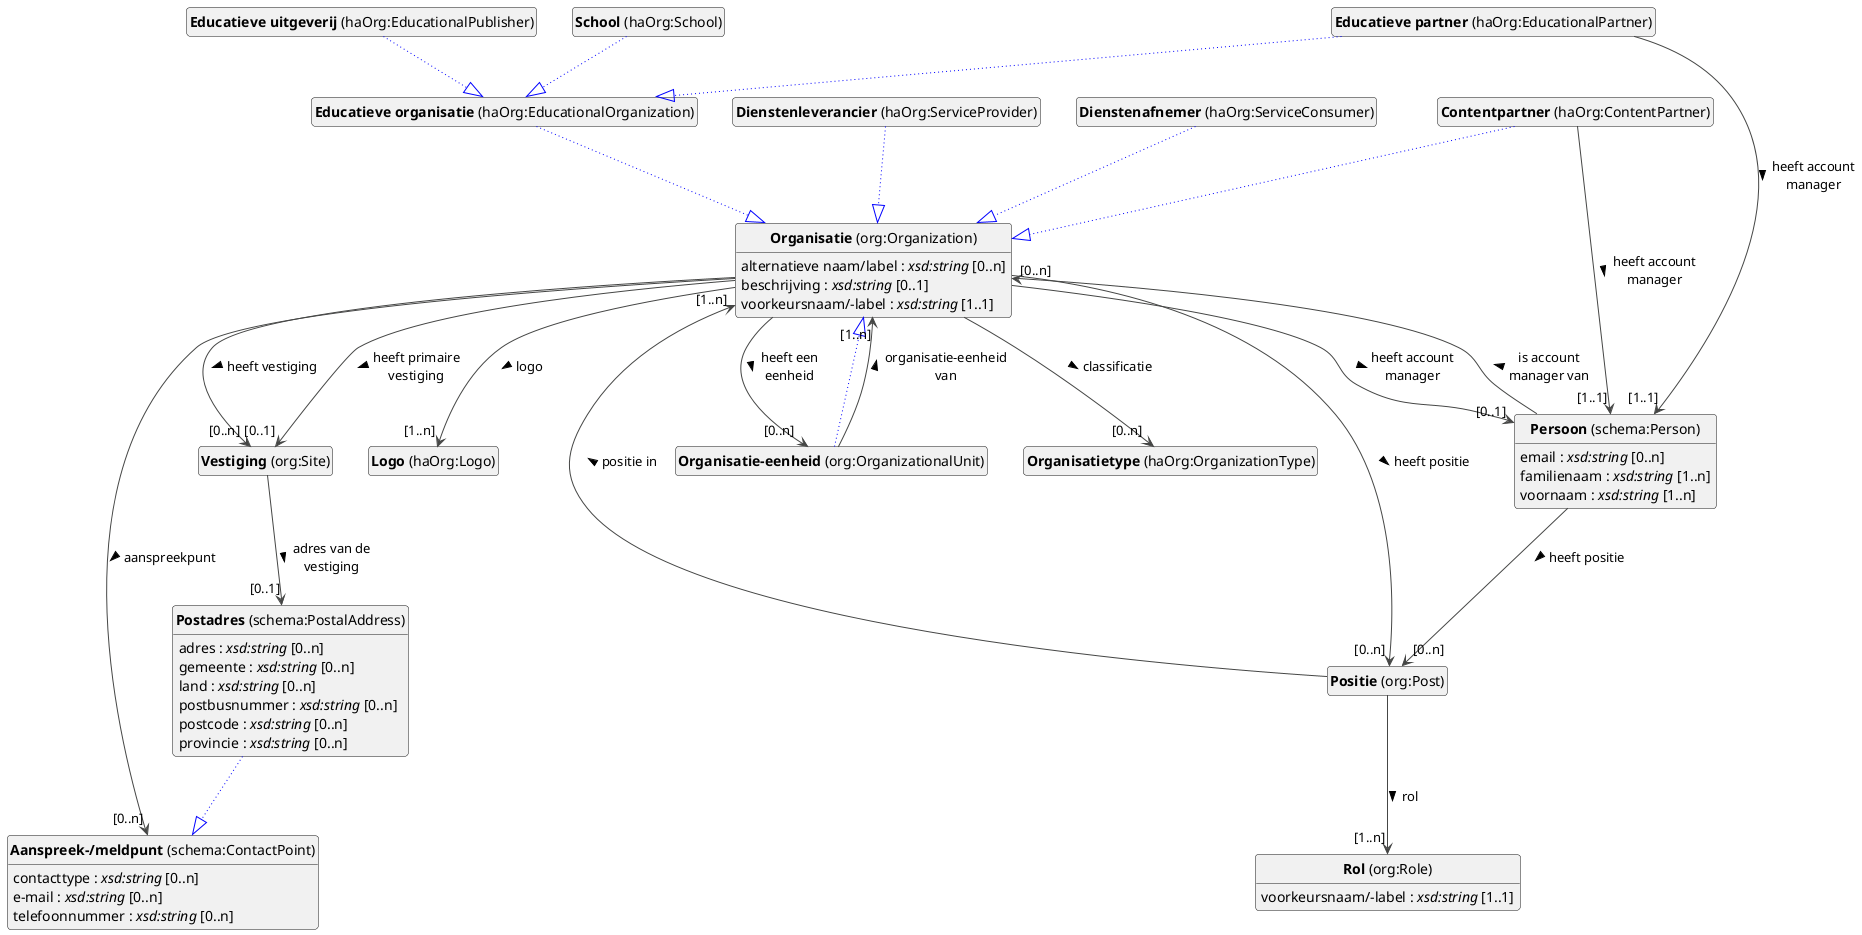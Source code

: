 @startuml
!theme vibrant
skinparam classFontSize 14
!define LIGHTORANGE
skinparam componentStyle uml2
skinparam wrapMessageWidth 100
' skinparam ArrowColor #Maroon
' Remove shadows
skinparam shadowing false
'skinparam linetype polyline
skinparam ArrowMessageAlignment left


class "<b>Organisatie</b> (org:Organization)" as org_Organization [[#org%3AOrganization]]
class "<b>Organisatie-eenheid</b> (org:OrganizationalUnit)" as org_OrganizationalUnit [[#org%3AOrganizationalUnit]]
class "<b>Contentpartner</b> (haOrg:ContentPartner)" as haOrg_ContentPartner [[#haOrg%3AContentPartner]]
class "<b>Dienstenleverancier</b> (haOrg:ServiceProvider)" as haOrg_ServiceProvider [[#haOrg%3AServiceProvider]]
class "<b>Dienstenafnemer</b> (haOrg:ServiceConsumer)" as haOrg_ServiceConsumer [[#haOrg%3AServiceConsumer]]
class "<b>Educatieve organisatie</b> (haOrg:EducationalOrganization)" as haOrg_EducationalOrganization [[#haOrg%3AEducationalOrganization]]
class "<b>Educatieve partner</b> (haOrg:EducationalPartner)" as haOrg_EducationalPartner [[#haOrg%3AEducationalPartner]]
class "<b>Educatieve uitgeverij</b> (haOrg:EducationalPublisher)" as haOrg_EducationalPublisher [[#haOrg%3AEducationalPublisher]]
class "<b>School</b> (haOrg:School)" as haOrg_School [[#haOrg%3ASchool]]
class "<b>Vestiging</b> (org:Site)" as org_Site [[#org%3ASite]]
class "<b>Positie</b> (org:Post)" as org_Post [[#org%3APost]]
class "<b>Rol</b> (org:Role)" as org_Role [[#org%3ARole]]
class "<b>Persoon</b> (schema:Person)" as schema_Person [[#schema%3APerson]]
class "<b>Postadres</b> (schema:PostalAddress)" as schema_PostalAddress [[#schema%3APostalAddress]]
class "<b>Aanspreek-/meldpunt</b> (schema:ContactPoint)" as schema_ContactPoint [[#schema%3AContactPoint]]
class "<b>Logo</b> (haOrg:Logo)" as haOrg_Logo [[#haOrg%3ALogo]]
class "<b>Organisatietype</b> (haOrg:OrganizationType)" as haOrg_OrganizationType [[#haOrg%3AOrganizationType]]



org_Organization --> "[0..n]" schema_ContactPoint : aanspreekpunt >
org_Organization : alternatieve naam/label : <i>xsd:string</i> [0..n]

org_Organization : beschrijving : <i>xsd:string</i> [0..1]


org_Organization --> "[0..n]" haOrg_OrganizationType : classificatie >

org_Organization --> "[0..1]" schema_Person : heeft account manager >

org_Organization --> "[0..n]" org_OrganizationalUnit : heeft een eenheid >

org_Organization --> "[0..n]" org_Post : heeft positie >

org_Organization --> "[0..1]" org_Site : heeft primaire vestiging >

org_Organization --> "[0..n]" org_Site : heeft vestiging >


org_Organization --> "[1..n]" haOrg_Logo : logo >
org_Organization : voorkeursnaam/-label : <i>xsd:string</i> [1..1]


org_OrganizationalUnit --|> org_Organization #blue;line.dotted;text:blue


org_OrganizationalUnit --> "[1..n]" org_Organization : organisatie-eenheid van >

haOrg_ContentPartner --|> org_Organization #blue;line.dotted;text:blue


haOrg_ContentPartner --> "[1..1]" schema_Person : heeft account manager >

haOrg_ServiceProvider --|> org_Organization #blue;line.dotted;text:blue


haOrg_ServiceConsumer --|> org_Organization #blue;line.dotted;text:blue


haOrg_EducationalOrganization --|> org_Organization #blue;line.dotted;text:blue


haOrg_EducationalPartner --|> haOrg_EducationalOrganization #blue;line.dotted;text:blue


haOrg_EducationalPartner --> "[1..1]" schema_Person : heeft account manager >

haOrg_EducationalPublisher --|> haOrg_EducationalOrganization #blue;line.dotted;text:blue


haOrg_School --|> haOrg_EducationalOrganization #blue;line.dotted;text:blue




org_Site --> "[0..1]" schema_PostalAddress : adres van de vestiging >



org_Post --> "[1..n]" org_Organization : positie in >

org_Post --> "[1..n]" org_Role : rol >


org_Role : voorkeursnaam/-label : <i>xsd:string</i> [1..1]



schema_Person : email : <i>xsd:string</i> [0..n]

schema_Person : familienaam : <i>xsd:string</i> [1..n]


schema_Person --> "[0..n]" org_Post : heeft positie >

schema_Person --> "[0..n]" org_Organization : is account manager van >
schema_Person : voornaam : <i>xsd:string</i> [1..n]


schema_PostalAddress --|> schema_ContactPoint #blue;line.dotted;text:blue

schema_PostalAddress : adres : <i>xsd:string</i> [0..n]

schema_PostalAddress : gemeente : <i>xsd:string</i> [0..n]

schema_PostalAddress : land : <i>xsd:string</i> [0..n]

schema_PostalAddress : postbusnummer : <i>xsd:string</i> [0..n]

schema_PostalAddress : postcode : <i>xsd:string</i> [0..n]

schema_PostalAddress : provincie : <i>xsd:string</i> [0..n]



schema_ContactPoint : contacttype : <i>xsd:string</i> [0..n]

schema_ContactPoint : e-mail : <i>xsd:string</i> [0..n]

schema_ContactPoint : telefoonnummer : <i>xsd:string</i> [0..n]







hide circle
hide methods
hide empty members
@enduml



